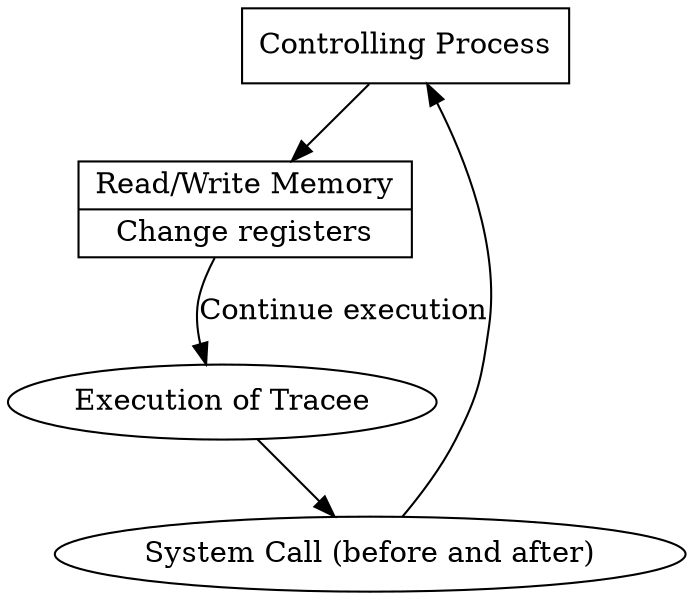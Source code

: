 digraph ptrace {
    size="10,10"
    cp -> stuff

    execution -> syscall
    execution [label="Execution of Tracee"]

    cp[label="Controlling Process", shape=box]


    stuff [shape=record, label="{Read/Write Memory\n | Change registers}", rank=max]

    stuff -> execution [label="Continue execution"]
    syscall -> cp

    syscall [label="System Call (before and after)"]
}
